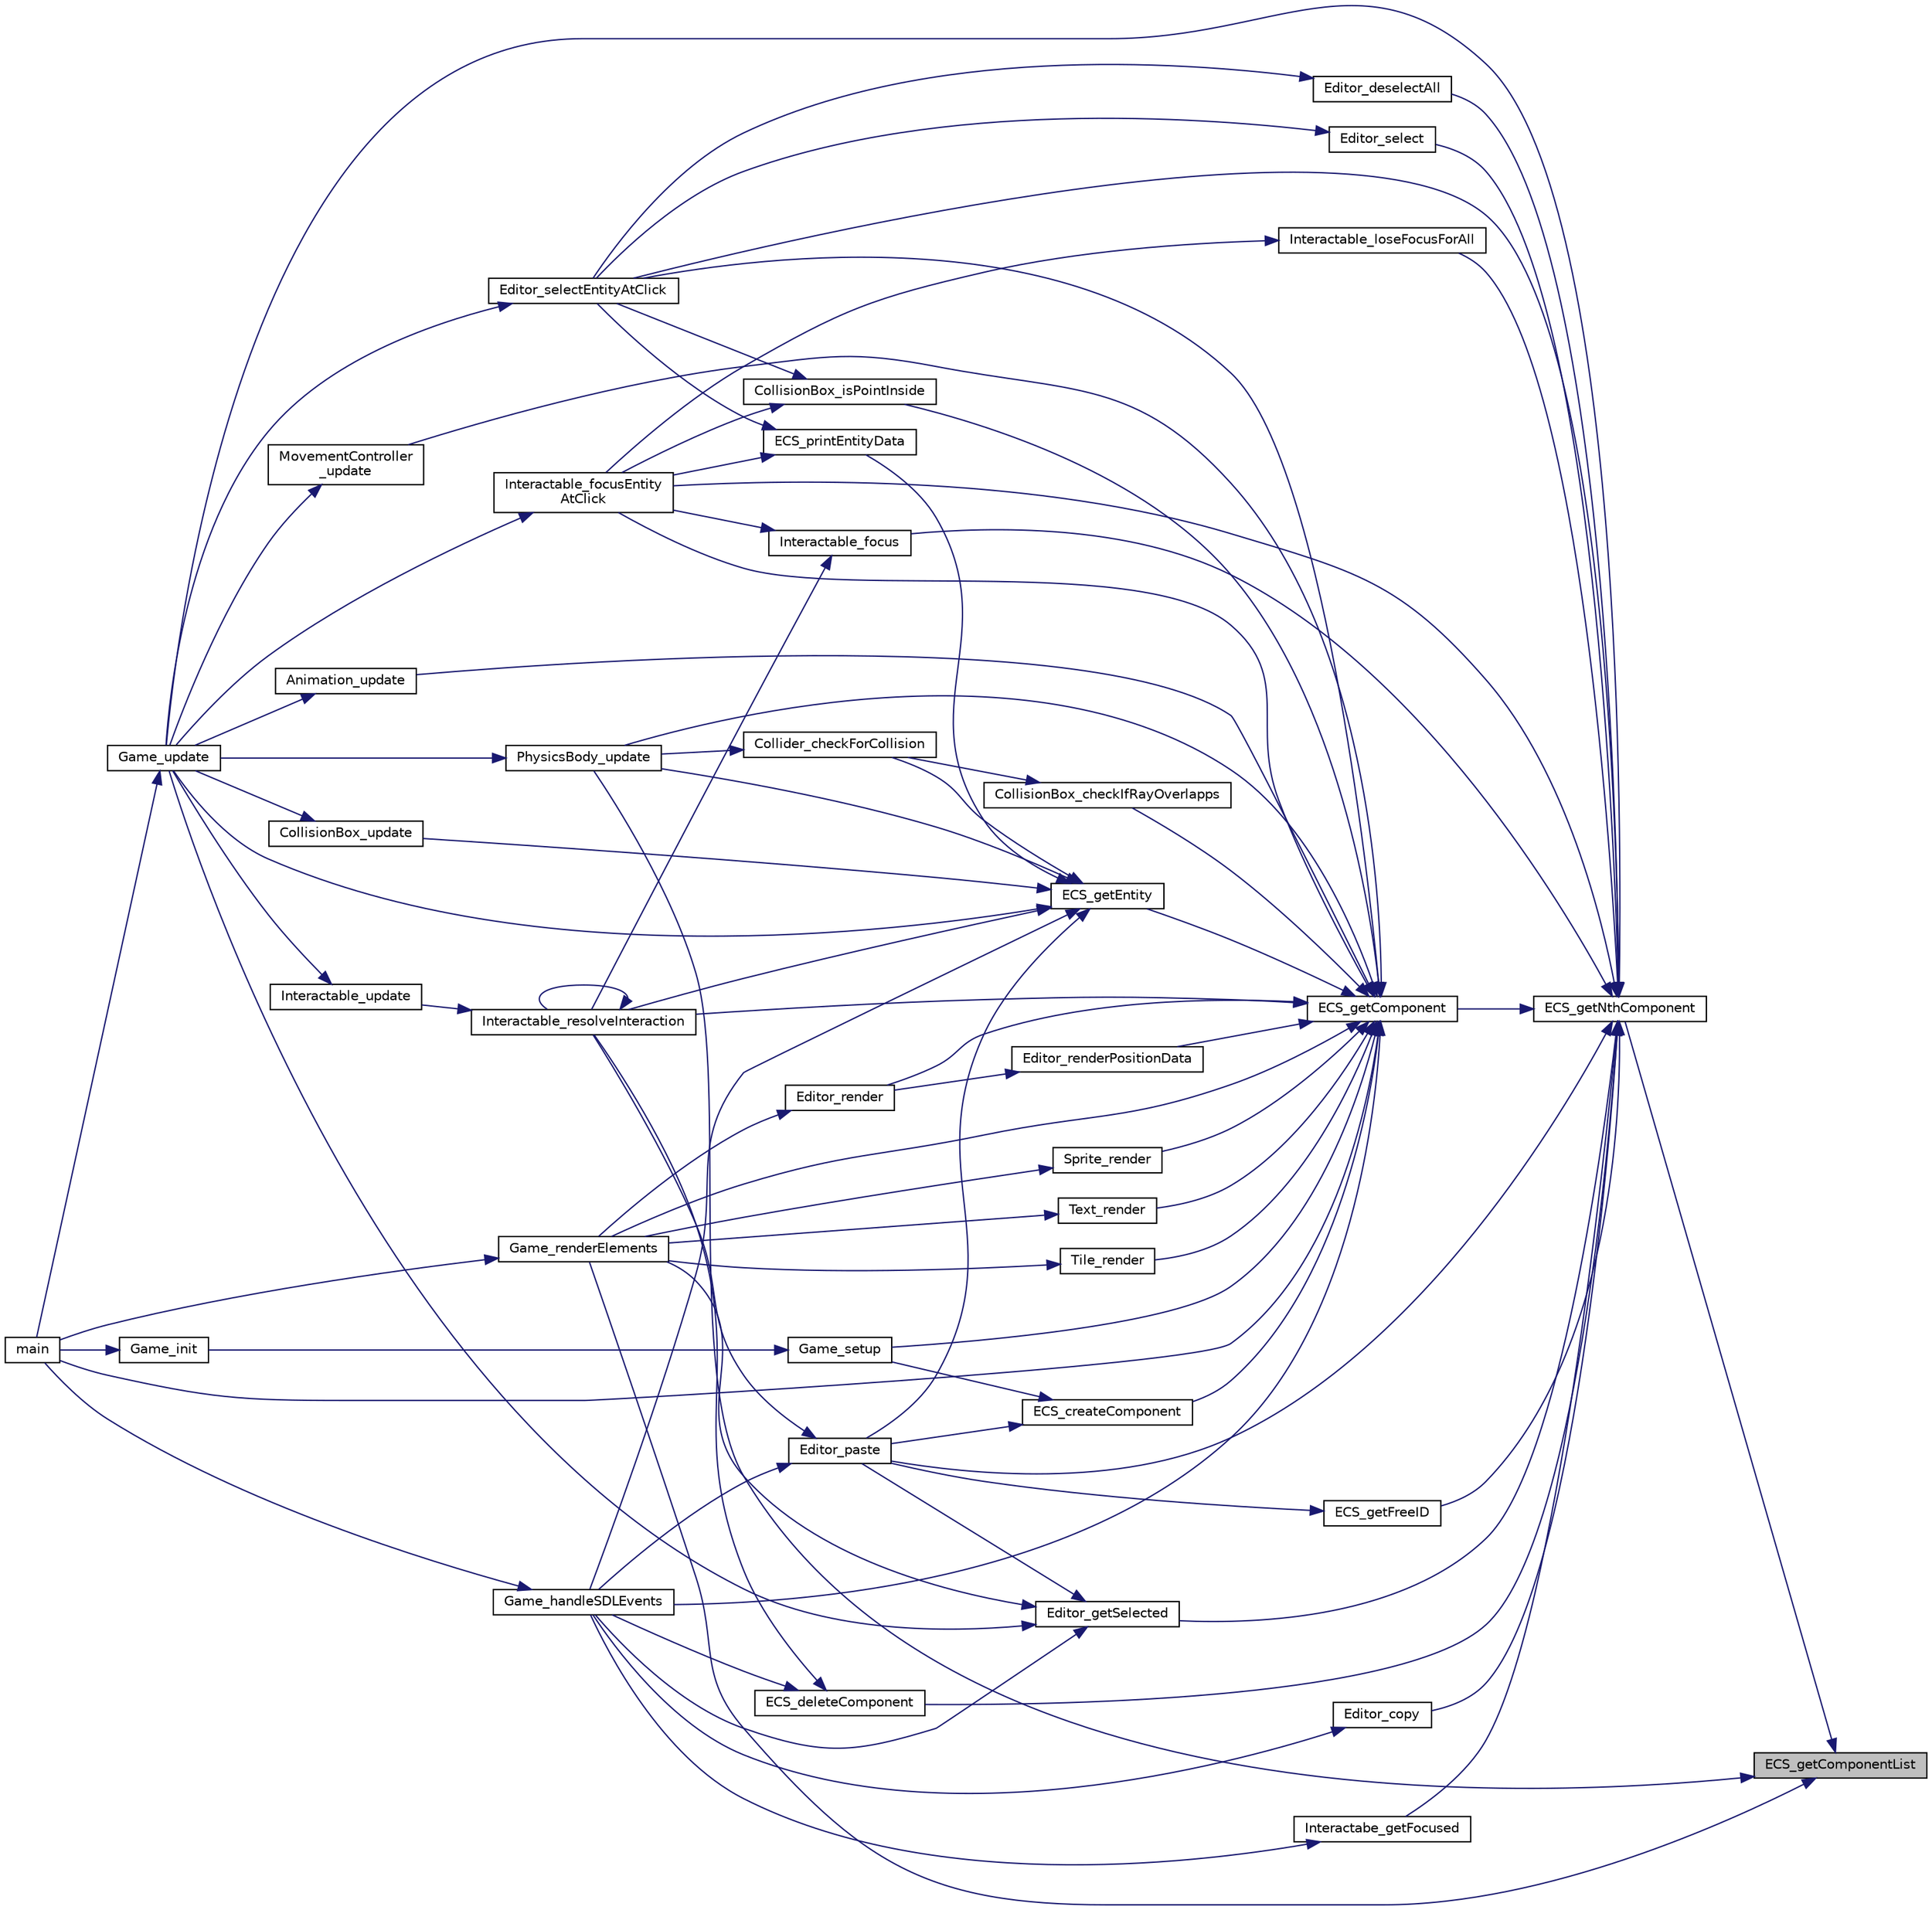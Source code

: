 digraph "ECS_getComponentList"
{
 // LATEX_PDF_SIZE
  edge [fontname="Helvetica",fontsize="10",labelfontname="Helvetica",labelfontsize="10"];
  node [fontname="Helvetica",fontsize="10",shape=record];
  rankdir="RL";
  Node1 [label="ECS_getComponentList",height=0.2,width=0.4,color="black", fillcolor="grey75", style="filled", fontcolor="black",tooltip=" "];
  Node1 -> Node2 [dir="back",color="midnightblue",fontsize="10",style="solid"];
  Node2 [label="ECS_getNthComponent",height=0.2,width=0.4,color="black", fillcolor="white", style="filled",URL="$_e_c_s_8c.html#a502db47e783a46764a323c04c4a4f42c",tooltip=" "];
  Node2 -> Node3 [dir="back",color="midnightblue",fontsize="10",style="solid"];
  Node3 [label="ECS_deleteComponent",height=0.2,width=0.4,color="black", fillcolor="white", style="filled",URL="$_e_c_s_8c.html#a38a6c171b970fed9827c6240571685c4",tooltip=" "];
  Node3 -> Node4 [dir="back",color="midnightblue",fontsize="10",style="solid"];
  Node4 [label="Game_handleSDLEvents",height=0.2,width=0.4,color="black", fillcolor="white", style="filled",URL="$_game_8c.html#a9911473d14630a4538712be4c4ae08ef",tooltip=" "];
  Node4 -> Node5 [dir="back",color="midnightblue",fontsize="10",style="solid"];
  Node5 [label="main",height=0.2,width=0.4,color="black", fillcolor="white", style="filled",URL="$main_8c.html#a840291bc02cba5474a4cb46a9b9566fe",tooltip=" "];
  Node3 -> Node6 [dir="back",color="midnightblue",fontsize="10",style="solid"];
  Node6 [label="Interactable_resolveInteraction",height=0.2,width=0.4,color="black", fillcolor="white", style="filled",URL="$_interactable_systems_8c.html#acb7bc993c906da3377e35ff6eb3ca1d9",tooltip=" "];
  Node6 -> Node6 [dir="back",color="midnightblue",fontsize="10",style="solid"];
  Node6 -> Node7 [dir="back",color="midnightblue",fontsize="10",style="solid"];
  Node7 [label="Interactable_update",height=0.2,width=0.4,color="black", fillcolor="white", style="filled",URL="$_interactable_systems_8c.html#ab7e982b57adb8ff955d90d40e890dfaf",tooltip=" "];
  Node7 -> Node8 [dir="back",color="midnightblue",fontsize="10",style="solid"];
  Node8 [label="Game_update",height=0.2,width=0.4,color="black", fillcolor="white", style="filled",URL="$_game_8c.html#a1fdb232da8445ef611c99a0baff40778",tooltip=" "];
  Node8 -> Node5 [dir="back",color="midnightblue",fontsize="10",style="solid"];
  Node2 -> Node9 [dir="back",color="midnightblue",fontsize="10",style="solid"];
  Node9 [label="ECS_getComponent",height=0.2,width=0.4,color="black", fillcolor="white", style="filled",URL="$_e_c_s_8c.html#aed416a426c4e471a5203374cf03ea86f",tooltip=" "];
  Node9 -> Node10 [dir="back",color="midnightblue",fontsize="10",style="solid"];
  Node10 [label="Animation_update",height=0.2,width=0.4,color="black", fillcolor="white", style="filled",URL="$_animation_systems_8c.html#afe1d29555e6729ef7382adc05449e9f5",tooltip=" "];
  Node10 -> Node8 [dir="back",color="midnightblue",fontsize="10",style="solid"];
  Node9 -> Node11 [dir="back",color="midnightblue",fontsize="10",style="solid"];
  Node11 [label="CollisionBox_checkIfRayOverlapps",height=0.2,width=0.4,color="black", fillcolor="white", style="filled",URL="$_collision_box_systems_8c.html#a7df0444e4d49678e516b8e8b8c8c2884",tooltip=" "];
  Node11 -> Node12 [dir="back",color="midnightblue",fontsize="10",style="solid"];
  Node12 [label="Collider_checkForCollision",height=0.2,width=0.4,color="black", fillcolor="white", style="filled",URL="$_collider_systems_8c.html#a42ae79c25d1be4033888091c9f415ddb",tooltip=" "];
  Node12 -> Node13 [dir="back",color="midnightblue",fontsize="10",style="solid"];
  Node13 [label="PhysicsBody_update",height=0.2,width=0.4,color="black", fillcolor="white", style="filled",URL="$_physics_body_systems_8c.html#a9c1b8a179631ae38cf3b6ab4265fb44e",tooltip=" "];
  Node13 -> Node8 [dir="back",color="midnightblue",fontsize="10",style="solid"];
  Node9 -> Node14 [dir="back",color="midnightblue",fontsize="10",style="solid"];
  Node14 [label="CollisionBox_isPointInside",height=0.2,width=0.4,color="black", fillcolor="white", style="filled",URL="$_collision_box_systems_8c.html#aaa64d01005e915c93f76dfaffa29db45",tooltip=" "];
  Node14 -> Node15 [dir="back",color="midnightblue",fontsize="10",style="solid"];
  Node15 [label="Editor_selectEntityAtClick",height=0.2,width=0.4,color="black", fillcolor="white", style="filled",URL="$_editor_systems_8c.html#a0be42ead2aee7a61cbff0bedd5db3a78",tooltip=" "];
  Node15 -> Node8 [dir="back",color="midnightblue",fontsize="10",style="solid"];
  Node14 -> Node16 [dir="back",color="midnightblue",fontsize="10",style="solid"];
  Node16 [label="Interactable_focusEntity\lAtClick",height=0.2,width=0.4,color="black", fillcolor="white", style="filled",URL="$_interactable_systems_8c.html#ae85fd338eff1e8618710640569df7b4b",tooltip=" "];
  Node16 -> Node8 [dir="back",color="midnightblue",fontsize="10",style="solid"];
  Node9 -> Node17 [dir="back",color="midnightblue",fontsize="10",style="solid"];
  Node17 [label="ECS_createComponent",height=0.2,width=0.4,color="black", fillcolor="white", style="filled",URL="$_e_c_s_8c.html#a26b1c807141d22e5ca3e407fda22a9ea",tooltip=" "];
  Node17 -> Node18 [dir="back",color="midnightblue",fontsize="10",style="solid"];
  Node18 [label="Editor_paste",height=0.2,width=0.4,color="black", fillcolor="white", style="filled",URL="$_editor_systems_8c.html#aff3eddf012fafe777631e26bee40eabf",tooltip=" "];
  Node18 -> Node4 [dir="back",color="midnightblue",fontsize="10",style="solid"];
  Node18 -> Node6 [dir="back",color="midnightblue",fontsize="10",style="solid"];
  Node17 -> Node19 [dir="back",color="midnightblue",fontsize="10",style="solid"];
  Node19 [label="Game_setup",height=0.2,width=0.4,color="black", fillcolor="white", style="filled",URL="$_game_8c.html#a1476ad33e261f4f7e0aa253115eb4421",tooltip=" "];
  Node19 -> Node20 [dir="back",color="midnightblue",fontsize="10",style="solid"];
  Node20 [label="Game_init",height=0.2,width=0.4,color="black", fillcolor="white", style="filled",URL="$_game_8c.html#a1851b2ffb57454b79bbf468793fa1ddb",tooltip=" "];
  Node20 -> Node5 [dir="back",color="midnightblue",fontsize="10",style="solid"];
  Node9 -> Node21 [dir="back",color="midnightblue",fontsize="10",style="solid"];
  Node21 [label="ECS_getEntity",height=0.2,width=0.4,color="black", fillcolor="white", style="filled",URL="$_e_c_s_8c.html#a9c56e4a452bdea39ebee813646ecee83",tooltip=" "];
  Node21 -> Node12 [dir="back",color="midnightblue",fontsize="10",style="solid"];
  Node21 -> Node22 [dir="back",color="midnightblue",fontsize="10",style="solid"];
  Node22 [label="CollisionBox_update",height=0.2,width=0.4,color="black", fillcolor="white", style="filled",URL="$_collision_box_systems_8c.html#a8b6cf8bdbbfc2e06b3f5d971de4141d4",tooltip=" "];
  Node22 -> Node8 [dir="back",color="midnightblue",fontsize="10",style="solid"];
  Node21 -> Node23 [dir="back",color="midnightblue",fontsize="10",style="solid"];
  Node23 [label="ECS_printEntityData",height=0.2,width=0.4,color="black", fillcolor="white", style="filled",URL="$_e_c_s_8c.html#ab7771cd068d13fb1560388b4114a6343",tooltip=" "];
  Node23 -> Node15 [dir="back",color="midnightblue",fontsize="10",style="solid"];
  Node23 -> Node16 [dir="back",color="midnightblue",fontsize="10",style="solid"];
  Node21 -> Node18 [dir="back",color="midnightblue",fontsize="10",style="solid"];
  Node21 -> Node4 [dir="back",color="midnightblue",fontsize="10",style="solid"];
  Node21 -> Node8 [dir="back",color="midnightblue",fontsize="10",style="solid"];
  Node21 -> Node6 [dir="back",color="midnightblue",fontsize="10",style="solid"];
  Node21 -> Node13 [dir="back",color="midnightblue",fontsize="10",style="solid"];
  Node9 -> Node24 [dir="back",color="midnightblue",fontsize="10",style="solid"];
  Node24 [label="Editor_render",height=0.2,width=0.4,color="black", fillcolor="white", style="filled",URL="$_editor_systems_8c.html#a7bfec97c1f55f8265a882d023cbd4a01",tooltip=" "];
  Node24 -> Node25 [dir="back",color="midnightblue",fontsize="10",style="solid"];
  Node25 [label="Game_renderElements",height=0.2,width=0.4,color="black", fillcolor="white", style="filled",URL="$_game_8c.html#ad46903a3036d0f002b4289b39410fa0a",tooltip=" "];
  Node25 -> Node5 [dir="back",color="midnightblue",fontsize="10",style="solid"];
  Node9 -> Node26 [dir="back",color="midnightblue",fontsize="10",style="solid"];
  Node26 [label="Editor_renderPositionData",height=0.2,width=0.4,color="black", fillcolor="white", style="filled",URL="$_editor_systems_8c.html#ad08e7838f6b162c92832272682e8a159",tooltip=" "];
  Node26 -> Node24 [dir="back",color="midnightblue",fontsize="10",style="solid"];
  Node9 -> Node15 [dir="back",color="midnightblue",fontsize="10",style="solid"];
  Node9 -> Node4 [dir="back",color="midnightblue",fontsize="10",style="solid"];
  Node9 -> Node25 [dir="back",color="midnightblue",fontsize="10",style="solid"];
  Node9 -> Node19 [dir="back",color="midnightblue",fontsize="10",style="solid"];
  Node9 -> Node16 [dir="back",color="midnightblue",fontsize="10",style="solid"];
  Node9 -> Node6 [dir="back",color="midnightblue",fontsize="10",style="solid"];
  Node9 -> Node5 [dir="back",color="midnightblue",fontsize="10",style="solid"];
  Node9 -> Node27 [dir="back",color="midnightblue",fontsize="10",style="solid"];
  Node27 [label="MovementController\l_update",height=0.2,width=0.4,color="black", fillcolor="white", style="filled",URL="$_movement_controller_systems_8c.html#a5ea77c1e2af2da813df457d78093e35a",tooltip=" "];
  Node27 -> Node8 [dir="back",color="midnightblue",fontsize="10",style="solid"];
  Node9 -> Node13 [dir="back",color="midnightblue",fontsize="10",style="solid"];
  Node9 -> Node28 [dir="back",color="midnightblue",fontsize="10",style="solid"];
  Node28 [label="Sprite_render",height=0.2,width=0.4,color="black", fillcolor="white", style="filled",URL="$_sprite_systems_8c.html#a7cd5ea58f13ffe26b561c7363c95468f",tooltip=" "];
  Node28 -> Node25 [dir="back",color="midnightblue",fontsize="10",style="solid"];
  Node9 -> Node29 [dir="back",color="midnightblue",fontsize="10",style="solid"];
  Node29 [label="Text_render",height=0.2,width=0.4,color="black", fillcolor="white", style="filled",URL="$_text_systems_8c.html#aa5104e8dce4af5629f333e88f1abdcf5",tooltip=" "];
  Node29 -> Node25 [dir="back",color="midnightblue",fontsize="10",style="solid"];
  Node9 -> Node30 [dir="back",color="midnightblue",fontsize="10",style="solid"];
  Node30 [label="Tile_render",height=0.2,width=0.4,color="black", fillcolor="white", style="filled",URL="$_tile_systems_8c.html#ae9c1fd008c218c79accea06526890d50",tooltip=" "];
  Node30 -> Node25 [dir="back",color="midnightblue",fontsize="10",style="solid"];
  Node2 -> Node31 [dir="back",color="midnightblue",fontsize="10",style="solid"];
  Node31 [label="ECS_getFreeID",height=0.2,width=0.4,color="black", fillcolor="white", style="filled",URL="$_e_c_s_8c.html#a252835dd7eb060f5a586b7190d36aaea",tooltip=" "];
  Node31 -> Node18 [dir="back",color="midnightblue",fontsize="10",style="solid"];
  Node2 -> Node32 [dir="back",color="midnightblue",fontsize="10",style="solid"];
  Node32 [label="Editor_copy",height=0.2,width=0.4,color="black", fillcolor="white", style="filled",URL="$_editor_systems_8c.html#a9f949608a550d6d3ed3a528a9580bd18",tooltip=" "];
  Node32 -> Node4 [dir="back",color="midnightblue",fontsize="10",style="solid"];
  Node2 -> Node33 [dir="back",color="midnightblue",fontsize="10",style="solid"];
  Node33 [label="Editor_deselectAll",height=0.2,width=0.4,color="black", fillcolor="white", style="filled",URL="$_editor_systems_8c.html#a149e7c435f50f3a46ec8d1b59d949b74",tooltip=" "];
  Node33 -> Node15 [dir="back",color="midnightblue",fontsize="10",style="solid"];
  Node2 -> Node34 [dir="back",color="midnightblue",fontsize="10",style="solid"];
  Node34 [label="Editor_getSelected",height=0.2,width=0.4,color="black", fillcolor="white", style="filled",URL="$_editor_systems_8c.html#aff7a561b811a11cb63123e08d1200fd4",tooltip=" "];
  Node34 -> Node18 [dir="back",color="midnightblue",fontsize="10",style="solid"];
  Node34 -> Node4 [dir="back",color="midnightblue",fontsize="10",style="solid"];
  Node34 -> Node25 [dir="back",color="midnightblue",fontsize="10",style="solid"];
  Node34 -> Node8 [dir="back",color="midnightblue",fontsize="10",style="solid"];
  Node2 -> Node18 [dir="back",color="midnightblue",fontsize="10",style="solid"];
  Node2 -> Node35 [dir="back",color="midnightblue",fontsize="10",style="solid"];
  Node35 [label="Editor_select",height=0.2,width=0.4,color="black", fillcolor="white", style="filled",URL="$_editor_systems_8c.html#ab67232b13a49d2ea398831201e72f261",tooltip=" "];
  Node35 -> Node15 [dir="back",color="midnightblue",fontsize="10",style="solid"];
  Node2 -> Node15 [dir="back",color="midnightblue",fontsize="10",style="solid"];
  Node2 -> Node8 [dir="back",color="midnightblue",fontsize="10",style="solid"];
  Node2 -> Node36 [dir="back",color="midnightblue",fontsize="10",style="solid"];
  Node36 [label="Interactabe_getFocused",height=0.2,width=0.4,color="black", fillcolor="white", style="filled",URL="$_interactable_systems_8c.html#a51d94afd2b9c02c6b0af04fcafa1b564",tooltip=" "];
  Node36 -> Node4 [dir="back",color="midnightblue",fontsize="10",style="solid"];
  Node2 -> Node37 [dir="back",color="midnightblue",fontsize="10",style="solid"];
  Node37 [label="Interactable_focus",height=0.2,width=0.4,color="black", fillcolor="white", style="filled",URL="$_interactable_systems_8c.html#a14eff960cb901bd6e42815f83d9bc3da",tooltip=" "];
  Node37 -> Node16 [dir="back",color="midnightblue",fontsize="10",style="solid"];
  Node37 -> Node6 [dir="back",color="midnightblue",fontsize="10",style="solid"];
  Node2 -> Node16 [dir="back",color="midnightblue",fontsize="10",style="solid"];
  Node2 -> Node38 [dir="back",color="midnightblue",fontsize="10",style="solid"];
  Node38 [label="Interactable_loseFocusForAll",height=0.2,width=0.4,color="black", fillcolor="white", style="filled",URL="$_interactable_systems_8c.html#a43634ad62afa6fee220b0f91a17b5a8a",tooltip=" "];
  Node38 -> Node16 [dir="back",color="midnightblue",fontsize="10",style="solid"];
  Node1 -> Node25 [dir="back",color="midnightblue",fontsize="10",style="solid"];
  Node1 -> Node13 [dir="back",color="midnightblue",fontsize="10",style="solid"];
}

